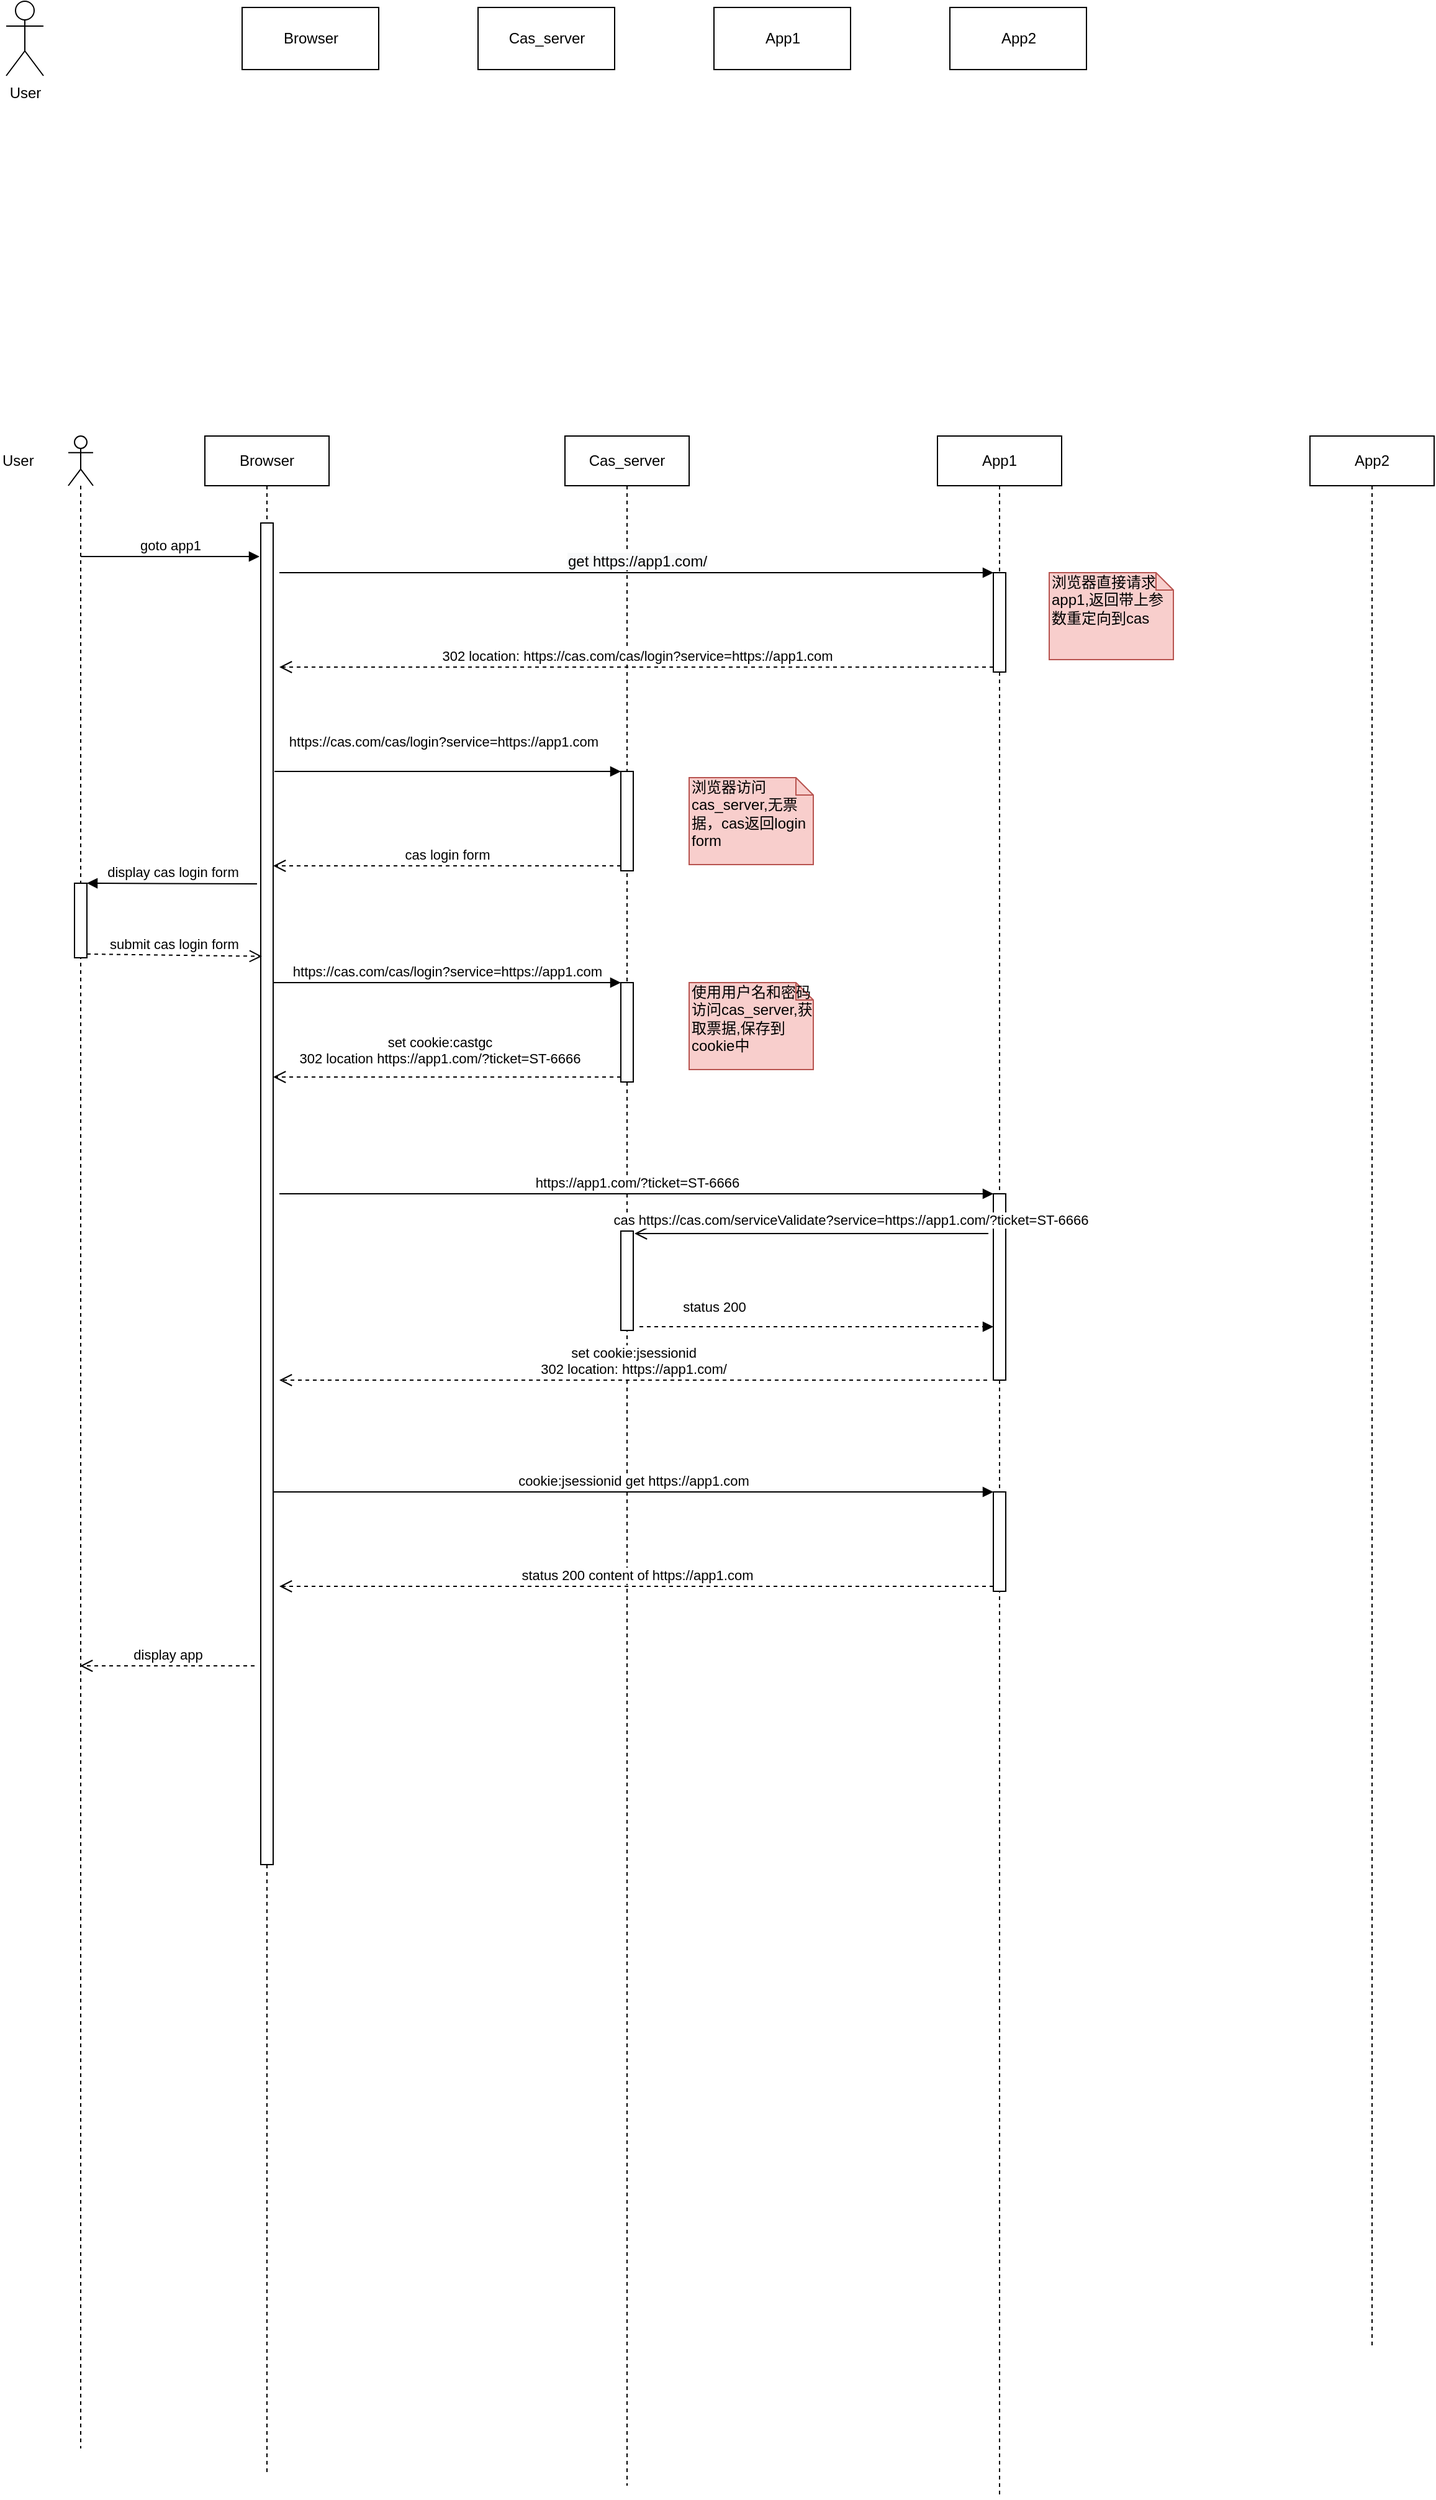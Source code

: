 <mxfile version="12.2.0" type="github" pages="1">
  <diagram id="Lx2HElSrmVBKMVFlYuY2" name="Page-1">
    <mxGraphModel dx="1422" dy="762" grid="1" gridSize="10" guides="1" tooltips="1" connect="1" arrows="1" fold="1" page="1" pageScale="1" pageWidth="3300" pageHeight="4681" math="0" shadow="0">
      <root>
        <mxCell id="0"/>
        <mxCell id="1" parent="0"/>
        <mxCell id="yO8bI9BDbrcVaBkgT3c--1" value="User" style="shape=umlActor;verticalLabelPosition=bottom;labelBackgroundColor=#ffffff;verticalAlign=top;html=1;" parent="1" vertex="1">
          <mxGeometry x="210" y="150" width="30" height="60" as="geometry"/>
        </mxCell>
        <mxCell id="yO8bI9BDbrcVaBkgT3c--2" value="Browser" style="html=1;" parent="1" vertex="1">
          <mxGeometry x="400" y="155" width="110" height="50" as="geometry"/>
        </mxCell>
        <mxCell id="yO8bI9BDbrcVaBkgT3c--3" value="Cas_server" style="html=1;" parent="1" vertex="1">
          <mxGeometry x="590" y="155" width="110" height="50" as="geometry"/>
        </mxCell>
        <mxCell id="yO8bI9BDbrcVaBkgT3c--8" value="App1" style="html=1;" parent="1" vertex="1">
          <mxGeometry x="780" y="155" width="110" height="50" as="geometry"/>
        </mxCell>
        <mxCell id="yO8bI9BDbrcVaBkgT3c--10" value="App2" style="html=1;" parent="1" vertex="1">
          <mxGeometry x="970" y="155" width="110" height="50" as="geometry"/>
        </mxCell>
        <mxCell id="yO8bI9BDbrcVaBkgT3c--22" value="" style="shape=umlLifeline;participant=umlActor;perimeter=lifelinePerimeter;whiteSpace=wrap;html=1;container=1;collapsible=0;recursiveResize=0;verticalAlign=top;spacingTop=36;labelBackgroundColor=#ffffff;outlineConnect=0;" parent="1" vertex="1">
          <mxGeometry x="260" y="500" width="20" height="1620" as="geometry"/>
        </mxCell>
        <mxCell id="nu1dTn1aSJJgTt__rEKj-31" value="" style="html=1;points=[];perimeter=orthogonalPerimeter;" vertex="1" parent="yO8bI9BDbrcVaBkgT3c--22">
          <mxGeometry x="5" y="360" width="10" height="60" as="geometry"/>
        </mxCell>
        <mxCell id="yO8bI9BDbrcVaBkgT3c--23" value="&lt;span style=&quot;white-space: nowrap&quot;&gt;Browser&lt;/span&gt;" style="shape=umlLifeline;perimeter=lifelinePerimeter;whiteSpace=wrap;html=1;container=1;collapsible=0;recursiveResize=0;outlineConnect=0;" parent="1" vertex="1">
          <mxGeometry x="370" y="500" width="100" height="1640" as="geometry"/>
        </mxCell>
        <mxCell id="nu1dTn1aSJJgTt__rEKj-1" value="" style="html=1;points=[];perimeter=orthogonalPerimeter;" vertex="1" parent="yO8bI9BDbrcVaBkgT3c--23">
          <mxGeometry x="45" y="70" width="10" height="1080" as="geometry"/>
        </mxCell>
        <mxCell id="yO8bI9BDbrcVaBkgT3c--24" value="&lt;span style=&quot;white-space: nowrap&quot;&gt;Cas_server&lt;/span&gt;" style="shape=umlLifeline;perimeter=lifelinePerimeter;whiteSpace=wrap;html=1;container=1;collapsible=0;recursiveResize=0;outlineConnect=0;" parent="1" vertex="1">
          <mxGeometry x="660" y="500" width="100" height="1650" as="geometry"/>
        </mxCell>
        <mxCell id="nu1dTn1aSJJgTt__rEKj-2" value="" style="html=1;points=[];perimeter=orthogonalPerimeter;" vertex="1" parent="yO8bI9BDbrcVaBkgT3c--24">
          <mxGeometry x="45" y="270" width="10" height="80" as="geometry"/>
        </mxCell>
        <mxCell id="nu1dTn1aSJJgTt__rEKj-8" value="" style="html=1;points=[];perimeter=orthogonalPerimeter;" vertex="1" parent="yO8bI9BDbrcVaBkgT3c--24">
          <mxGeometry x="45" y="440" width="10" height="80" as="geometry"/>
        </mxCell>
        <mxCell id="nu1dTn1aSJJgTt__rEKj-20" value="" style="html=1;points=[];perimeter=orthogonalPerimeter;" vertex="1" parent="yO8bI9BDbrcVaBkgT3c--24">
          <mxGeometry x="45" y="640" width="10" height="80" as="geometry"/>
        </mxCell>
        <mxCell id="yO8bI9BDbrcVaBkgT3c--26" value="&lt;span style=&quot;white-space: nowrap&quot;&gt;App1&lt;/span&gt;" style="shape=umlLifeline;perimeter=lifelinePerimeter;whiteSpace=wrap;html=1;container=1;collapsible=0;recursiveResize=0;outlineConnect=0;" parent="1" vertex="1">
          <mxGeometry x="960" y="500" width="100" height="1660" as="geometry"/>
        </mxCell>
        <mxCell id="yO8bI9BDbrcVaBkgT3c--33" value="" style="html=1;points=[];perimeter=orthogonalPerimeter;" parent="yO8bI9BDbrcVaBkgT3c--26" vertex="1">
          <mxGeometry x="45" y="110" width="10" height="80" as="geometry"/>
        </mxCell>
        <mxCell id="nu1dTn1aSJJgTt__rEKj-17" value="" style="html=1;points=[];perimeter=orthogonalPerimeter;" vertex="1" parent="yO8bI9BDbrcVaBkgT3c--26">
          <mxGeometry x="45" y="610" width="10" height="150" as="geometry"/>
        </mxCell>
        <mxCell id="nu1dTn1aSJJgTt__rEKj-18" value="https://app1.com/?ticket=ST-6666" style="html=1;verticalAlign=bottom;endArrow=block;entryX=0;entryY=0;" edge="1" target="nu1dTn1aSJJgTt__rEKj-17" parent="yO8bI9BDbrcVaBkgT3c--26">
          <mxGeometry relative="1" as="geometry">
            <mxPoint x="-530" y="610" as="sourcePoint"/>
          </mxGeometry>
        </mxCell>
        <mxCell id="nu1dTn1aSJJgTt__rEKj-25" value="" style="html=1;points=[];perimeter=orthogonalPerimeter;" vertex="1" parent="yO8bI9BDbrcVaBkgT3c--26">
          <mxGeometry x="45" y="850" width="10" height="80" as="geometry"/>
        </mxCell>
        <mxCell id="nu1dTn1aSJJgTt__rEKj-27" value="status 200 content of https://app1.com" style="html=1;verticalAlign=bottom;endArrow=open;dashed=1;endSize=8;exitX=0;exitY=0.95;" edge="1" source="nu1dTn1aSJJgTt__rEKj-25" parent="yO8bI9BDbrcVaBkgT3c--26">
          <mxGeometry relative="1" as="geometry">
            <mxPoint x="-530" y="926" as="targetPoint"/>
          </mxGeometry>
        </mxCell>
        <mxCell id="yO8bI9BDbrcVaBkgT3c--28" value="&lt;span style=&quot;white-space: nowrap&quot;&gt;App2&lt;/span&gt;" style="shape=umlLifeline;perimeter=lifelinePerimeter;whiteSpace=wrap;html=1;container=1;collapsible=0;recursiveResize=0;outlineConnect=0;" parent="1" vertex="1">
          <mxGeometry x="1260" y="500" width="100" height="1540" as="geometry"/>
        </mxCell>
        <mxCell id="yO8bI9BDbrcVaBkgT3c--30" value="User" style="text;html=1;resizable=0;points=[];autosize=1;align=left;verticalAlign=top;spacingTop=-4;" parent="1" vertex="1">
          <mxGeometry x="205" y="510" width="40" height="20" as="geometry"/>
        </mxCell>
        <mxCell id="yO8bI9BDbrcVaBkgT3c--31" value="goto app1" style="html=1;verticalAlign=bottom;endArrow=block;entryX=-0.1;entryY=0.025;entryDx=0;entryDy=0;entryPerimeter=0;" parent="1" target="nu1dTn1aSJJgTt__rEKj-1" edge="1" source="yO8bI9BDbrcVaBkgT3c--22">
          <mxGeometry width="80" relative="1" as="geometry">
            <mxPoint x="280" y="591" as="sourcePoint"/>
            <mxPoint x="410" y="590" as="targetPoint"/>
          </mxGeometry>
        </mxCell>
        <mxCell id="yO8bI9BDbrcVaBkgT3c--34" value="&lt;span style=&quot;font-size: 12px ; text-align: left ; background-color: rgb(248 , 249 , 250)&quot;&gt;get https://app1.com/&lt;/span&gt;" style="html=1;verticalAlign=bottom;endArrow=block;entryX=0;entryY=0;" parent="1" target="yO8bI9BDbrcVaBkgT3c--33" edge="1">
          <mxGeometry relative="1" as="geometry">
            <mxPoint x="430" y="610" as="sourcePoint"/>
          </mxGeometry>
        </mxCell>
        <mxCell id="yO8bI9BDbrcVaBkgT3c--35" value="302 location: https://cas.com/cas/login?service=https://app1.com" style="html=1;verticalAlign=bottom;endArrow=open;dashed=1;endSize=8;exitX=0;exitY=0.95;" parent="1" source="yO8bI9BDbrcVaBkgT3c--33" edge="1">
          <mxGeometry relative="1" as="geometry">
            <mxPoint x="430" y="686" as="targetPoint"/>
          </mxGeometry>
        </mxCell>
        <mxCell id="yO8bI9BDbrcVaBkgT3c--36" value="浏览器直接请求app1,返回带上参数重定向到cas" style="shape=note;whiteSpace=wrap;html=1;size=14;verticalAlign=top;align=left;spacingTop=-6;fillColor=#f8cecc;strokeColor=#b85450;" parent="1" vertex="1">
          <mxGeometry x="1050" y="610" width="100" height="70" as="geometry"/>
        </mxCell>
        <mxCell id="nu1dTn1aSJJgTt__rEKj-4" value="cas login form" style="html=1;verticalAlign=bottom;endArrow=open;dashed=1;endSize=8;exitX=0;exitY=0.95;" edge="1" source="nu1dTn1aSJJgTt__rEKj-2" parent="1" target="nu1dTn1aSJJgTt__rEKj-1">
          <mxGeometry relative="1" as="geometry">
            <mxPoint x="525" y="811" as="targetPoint"/>
          </mxGeometry>
        </mxCell>
        <mxCell id="nu1dTn1aSJJgTt__rEKj-3" value="https://cas.com/cas/login?service=https://app1.com" style="html=1;verticalAlign=bottom;endArrow=block;entryX=0;entryY=0;" edge="1" target="nu1dTn1aSJJgTt__rEKj-2" parent="1">
          <mxGeometry x="-0.03" y="15" relative="1" as="geometry">
            <mxPoint x="426" y="770" as="sourcePoint"/>
            <Array as="points"/>
            <mxPoint as="offset"/>
          </mxGeometry>
        </mxCell>
        <mxCell id="nu1dTn1aSJJgTt__rEKj-7" value="浏览器访问cas_server,无票据，cas返回login form" style="shape=note;whiteSpace=wrap;html=1;size=14;verticalAlign=top;align=left;spacingTop=-6;fillColor=#f8cecc;strokeColor=#b85450;" vertex="1" parent="1">
          <mxGeometry x="760" y="775" width="100" height="70" as="geometry"/>
        </mxCell>
        <mxCell id="nu1dTn1aSJJgTt__rEKj-9" value="https://cas.com/cas/login?service=https://app1.com" style="html=1;verticalAlign=bottom;endArrow=block;entryX=0;entryY=0;" edge="1" target="nu1dTn1aSJJgTt__rEKj-8" parent="1" source="nu1dTn1aSJJgTt__rEKj-1">
          <mxGeometry relative="1" as="geometry">
            <mxPoint x="635" y="940" as="sourcePoint"/>
          </mxGeometry>
        </mxCell>
        <mxCell id="nu1dTn1aSJJgTt__rEKj-10" value="set cookie:castgc&lt;br&gt;302 location https://app1.com/?ticket=ST-6666" style="html=1;verticalAlign=bottom;endArrow=open;dashed=1;endSize=8;exitX=0;exitY=0.95;" edge="1" source="nu1dTn1aSJJgTt__rEKj-8" parent="1" target="nu1dTn1aSJJgTt__rEKj-1">
          <mxGeometry x="0.043" y="-6" relative="1" as="geometry">
            <mxPoint x="635" y="1016" as="targetPoint"/>
            <mxPoint as="offset"/>
          </mxGeometry>
        </mxCell>
        <mxCell id="nu1dTn1aSJJgTt__rEKj-12" value="使用用户名和密码访问cas_server,获取票据,保存到cookie中" style="shape=note;whiteSpace=wrap;html=1;size=14;verticalAlign=top;align=left;spacingTop=-6;fillColor=#f8cecc;strokeColor=#b85450;" vertex="1" parent="1">
          <mxGeometry x="760" y="940" width="100" height="70" as="geometry"/>
        </mxCell>
        <mxCell id="nu1dTn1aSJJgTt__rEKj-19" value="cas https://cas.com/serviceValidate?service=https://app1.com/?ticket=ST-6666" style="html=1;verticalAlign=bottom;endArrow=open;endSize=8;entryX=1.1;entryY=0.025;entryDx=0;entryDy=0;entryPerimeter=0;" edge="1" parent="1">
          <mxGeometry x="-0.221" y="-2" relative="1" as="geometry">
            <mxPoint x="716" y="1142" as="targetPoint"/>
            <mxPoint x="1001" y="1142" as="sourcePoint"/>
            <mxPoint as="offset"/>
          </mxGeometry>
        </mxCell>
        <mxCell id="nu1dTn1aSJJgTt__rEKj-22" value="status 200" style="html=1;verticalAlign=bottom;endArrow=block;dashed=1;" edge="1" parent="1">
          <mxGeometry x="-0.439" y="21" width="80" relative="1" as="geometry">
            <mxPoint x="720" y="1217" as="sourcePoint"/>
            <mxPoint x="1005" y="1217" as="targetPoint"/>
            <Array as="points">
              <mxPoint x="800" y="1217"/>
            </Array>
            <mxPoint x="-20" y="14" as="offset"/>
          </mxGeometry>
        </mxCell>
        <mxCell id="nu1dTn1aSJJgTt__rEKj-23" value="set cookie:jsessionid&lt;br&gt;302 location: https://app1.com/" style="html=1;verticalAlign=bottom;endArrow=open;dashed=1;endSize=8;" edge="1" parent="1">
          <mxGeometry relative="1" as="geometry">
            <mxPoint x="1000" y="1260" as="sourcePoint"/>
            <mxPoint x="430" y="1260" as="targetPoint"/>
          </mxGeometry>
        </mxCell>
        <mxCell id="nu1dTn1aSJJgTt__rEKj-26" value="&lt;span style=&quot;font-size: 11px&quot;&gt;cookie:jsessionid get https://app1.com&lt;/span&gt;" style="html=1;verticalAlign=bottom;endArrow=block;entryX=0;entryY=0;" edge="1" target="nu1dTn1aSJJgTt__rEKj-25" parent="1" source="nu1dTn1aSJJgTt__rEKj-1">
          <mxGeometry relative="1" as="geometry">
            <mxPoint x="935" y="1350" as="sourcePoint"/>
          </mxGeometry>
        </mxCell>
        <mxCell id="nu1dTn1aSJJgTt__rEKj-30" value="display app" style="html=1;verticalAlign=bottom;endArrow=open;dashed=1;endSize=8;" edge="1" parent="1">
          <mxGeometry relative="1" as="geometry">
            <mxPoint x="410" y="1490" as="sourcePoint"/>
            <mxPoint x="269.5" y="1490" as="targetPoint"/>
            <Array as="points">
              <mxPoint x="340" y="1490"/>
            </Array>
          </mxGeometry>
        </mxCell>
        <mxCell id="nu1dTn1aSJJgTt__rEKj-32" value="display cas login form" style="html=1;verticalAlign=bottom;endArrow=block;entryX=1;entryY=0;exitX=-0.3;exitY=0.269;exitDx=0;exitDy=0;exitPerimeter=0;" edge="1" target="nu1dTn1aSJJgTt__rEKj-31" parent="1" source="nu1dTn1aSJJgTt__rEKj-1">
          <mxGeometry relative="1" as="geometry">
            <mxPoint x="410" y="860" as="sourcePoint"/>
          </mxGeometry>
        </mxCell>
        <mxCell id="nu1dTn1aSJJgTt__rEKj-33" value="submit cas login form" style="html=1;verticalAlign=bottom;endArrow=open;dashed=1;endSize=8;exitX=1;exitY=0.95;entryX=0.1;entryY=0.323;entryDx=0;entryDy=0;entryPerimeter=0;" edge="1" source="nu1dTn1aSJJgTt__rEKj-31" parent="1" target="nu1dTn1aSJJgTt__rEKj-1">
          <mxGeometry relative="1" as="geometry">
            <mxPoint x="335" y="917" as="targetPoint"/>
          </mxGeometry>
        </mxCell>
      </root>
    </mxGraphModel>
  </diagram>
</mxfile>
